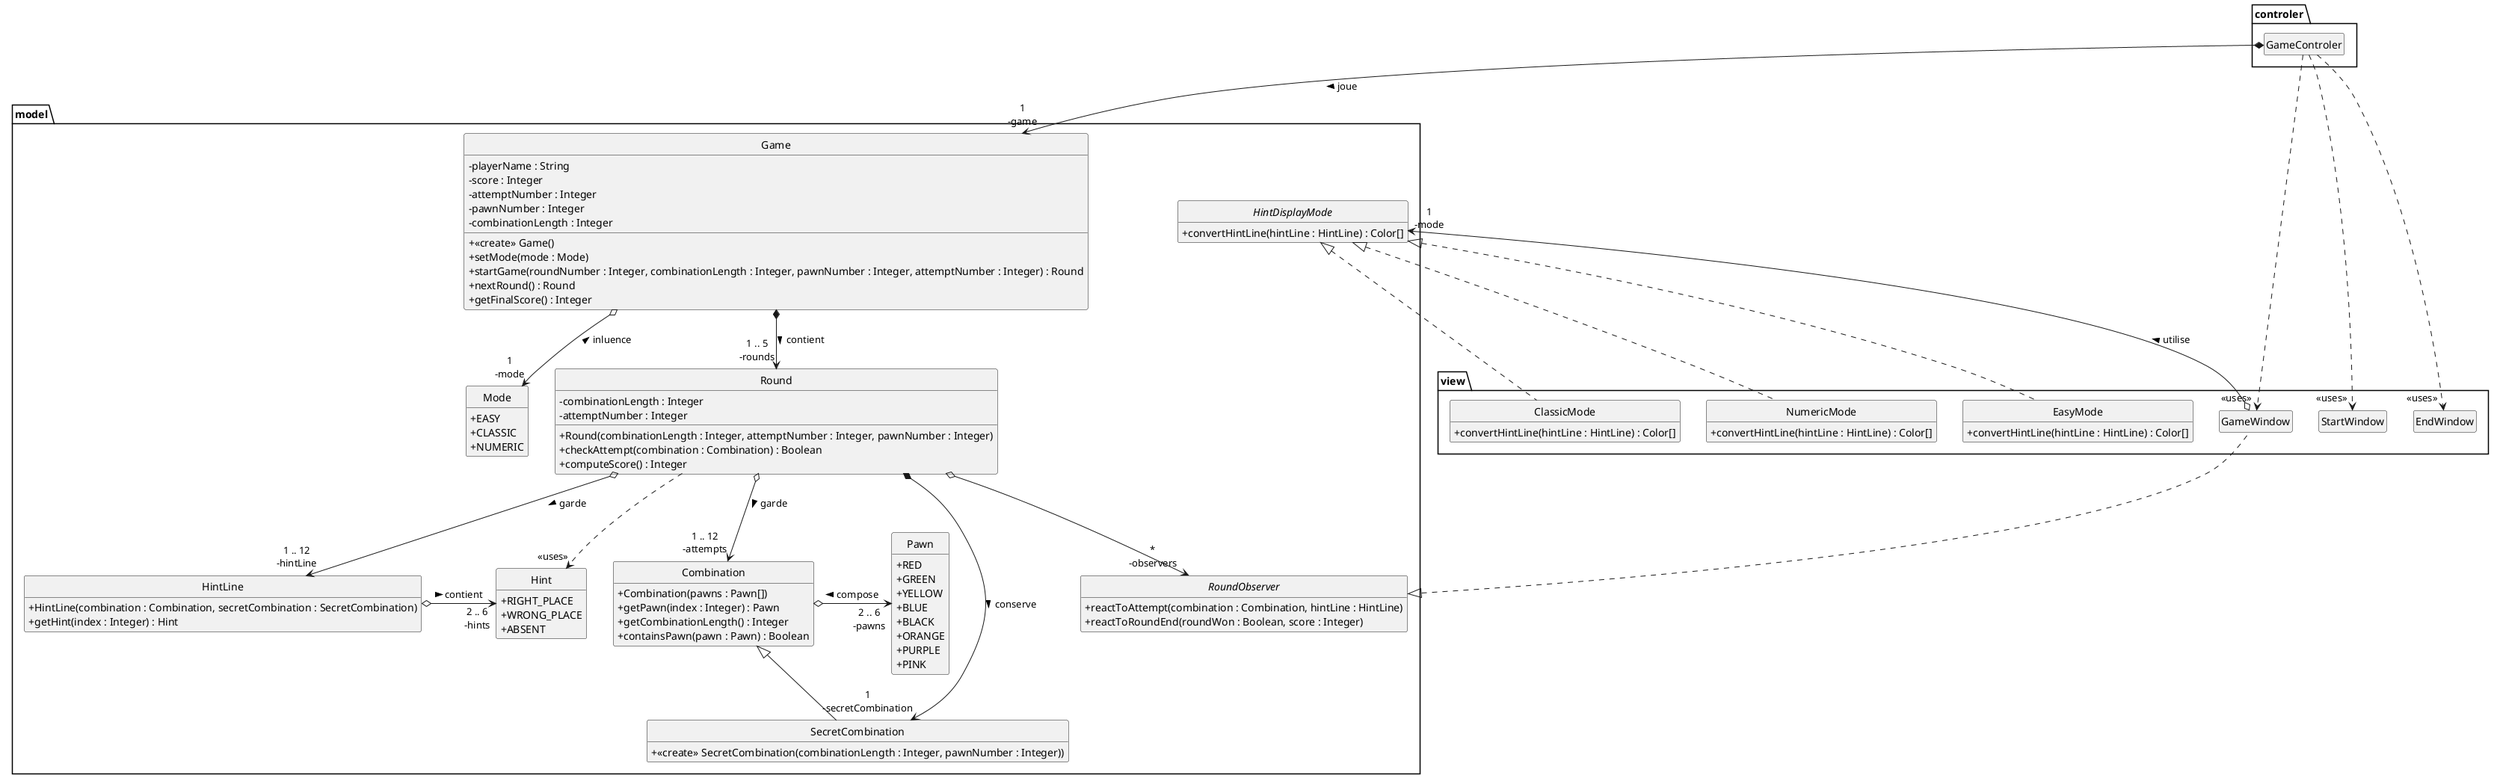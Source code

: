 @startuml
skinparam style strictuml
skinparam classAttributeIconSize 0
hide enum methods
hide empty members

class controler.GameControler {

}

interface model.HintDisplayMode {
    + convertHintLine(hintLine : HintLine) : Color[]
}

class view.ClassicMode implements model.HintDisplayMode {
    + convertHintLine(hintLine : HintLine) : Color[]
}

class view.NumericMode implements model.HintDisplayMode {
    + convertHintLine(hintLine : HintLine) : Color[]
}

class view.EasyMode implements model.HintDisplayMode {
    + convertHintLine(hintLine : HintLine) : Color[]
}

enum model.Mode {
    + EASY
    + CLASSIC
    + NUMERIC
}

class view.GameWindow implements model.RoundObserver{

}

class view.StartWindow {
}

class view.EndWindow {
}

interface model.RoundObserver {
    + reactToAttempt(combination : Combination, hintLine : HintLine)
    + reactToRoundEnd(roundWon : Boolean, score : Integer)
}

enum model.Pawn {
    + RED
    + GREEN
    + YELLOW
    + BLUE
    + BLACK
    + ORANGE
    + PURPLE
    + PINK
}

class model.Round {
    - combinationLength : Integer
    - attemptNumber : Integer
    + Round(combinationLength : Integer, attemptNumber : Integer, pawnNumber : Integer)
    + checkAttempt(combination : Combination) : Boolean
    + computeScore() : Integer
}

class model.SecretCombination extends model.Combination{
    + <<create>> SecretCombination(combinationLength : Integer, pawnNumber : Integer))
}

class model.Combination {
    + Combination(pawns : Pawn[])
    + getPawn(index : Integer) : Pawn
    + getCombinationLength() : Integer
    + containsPawn(pawn : Pawn) : Boolean
}

class model.HintLine {
    + HintLine(combination : Combination, secretCombination : SecretCombination)
    + getHint(index : Integer) : Hint
}

class model.Game {
    - playerName : String
    - score : Integer
    - attemptNumber : Integer
    - pawnNumber : Integer
    - combinationLength : Integer
    + <<create>> Game()
    + setMode(mode : Mode)
    + startGame(roundNumber : Integer, combinationLength : Integer, pawnNumber : Integer, attemptNumber : Integer) : Round
    + nextRound() : Round
    + getFinalScore() : Integer
}

enum model.Hint {
    + RIGHT_PLACE
    + WRONG_PLACE
    + ABSENT
}

model.Round *--> "1\n-secretCombination" model.SecretCombination : conserve >
model.Round o--> "1 .. 12\n-attempts" model.Combination : garde >
model.Round o--> "1 .. 12\n-hintLine" model.HintLine : > garde
model.Round ..> "<<uses>>" model.Hint
model.Game o--> "1\n-mode" model.Mode : inluence <
model.HintLine o-> "2 .. 6\n-hints" model.Hint : contient >
model.Game *--> "1 .. 5\n-rounds" model.Round : contient >
model.Combination o-> "2 .. 6\n-pawns" model.Pawn : compose <
controler.GameControler *--> "1\n-game" model.Game : joue >
controler.GameControler ..> "<<uses>>" view.EndWindow
controler.GameControler ..> "<<uses>>" view.GameWindow
controler.GameControler ..> "<<uses>>" view.StartWindow
model.Round o--> "*\n-observers" model.RoundObserver
view.GameWindow o--> "1\n-mode" model.HintDisplayMode : utilise >


@enduml